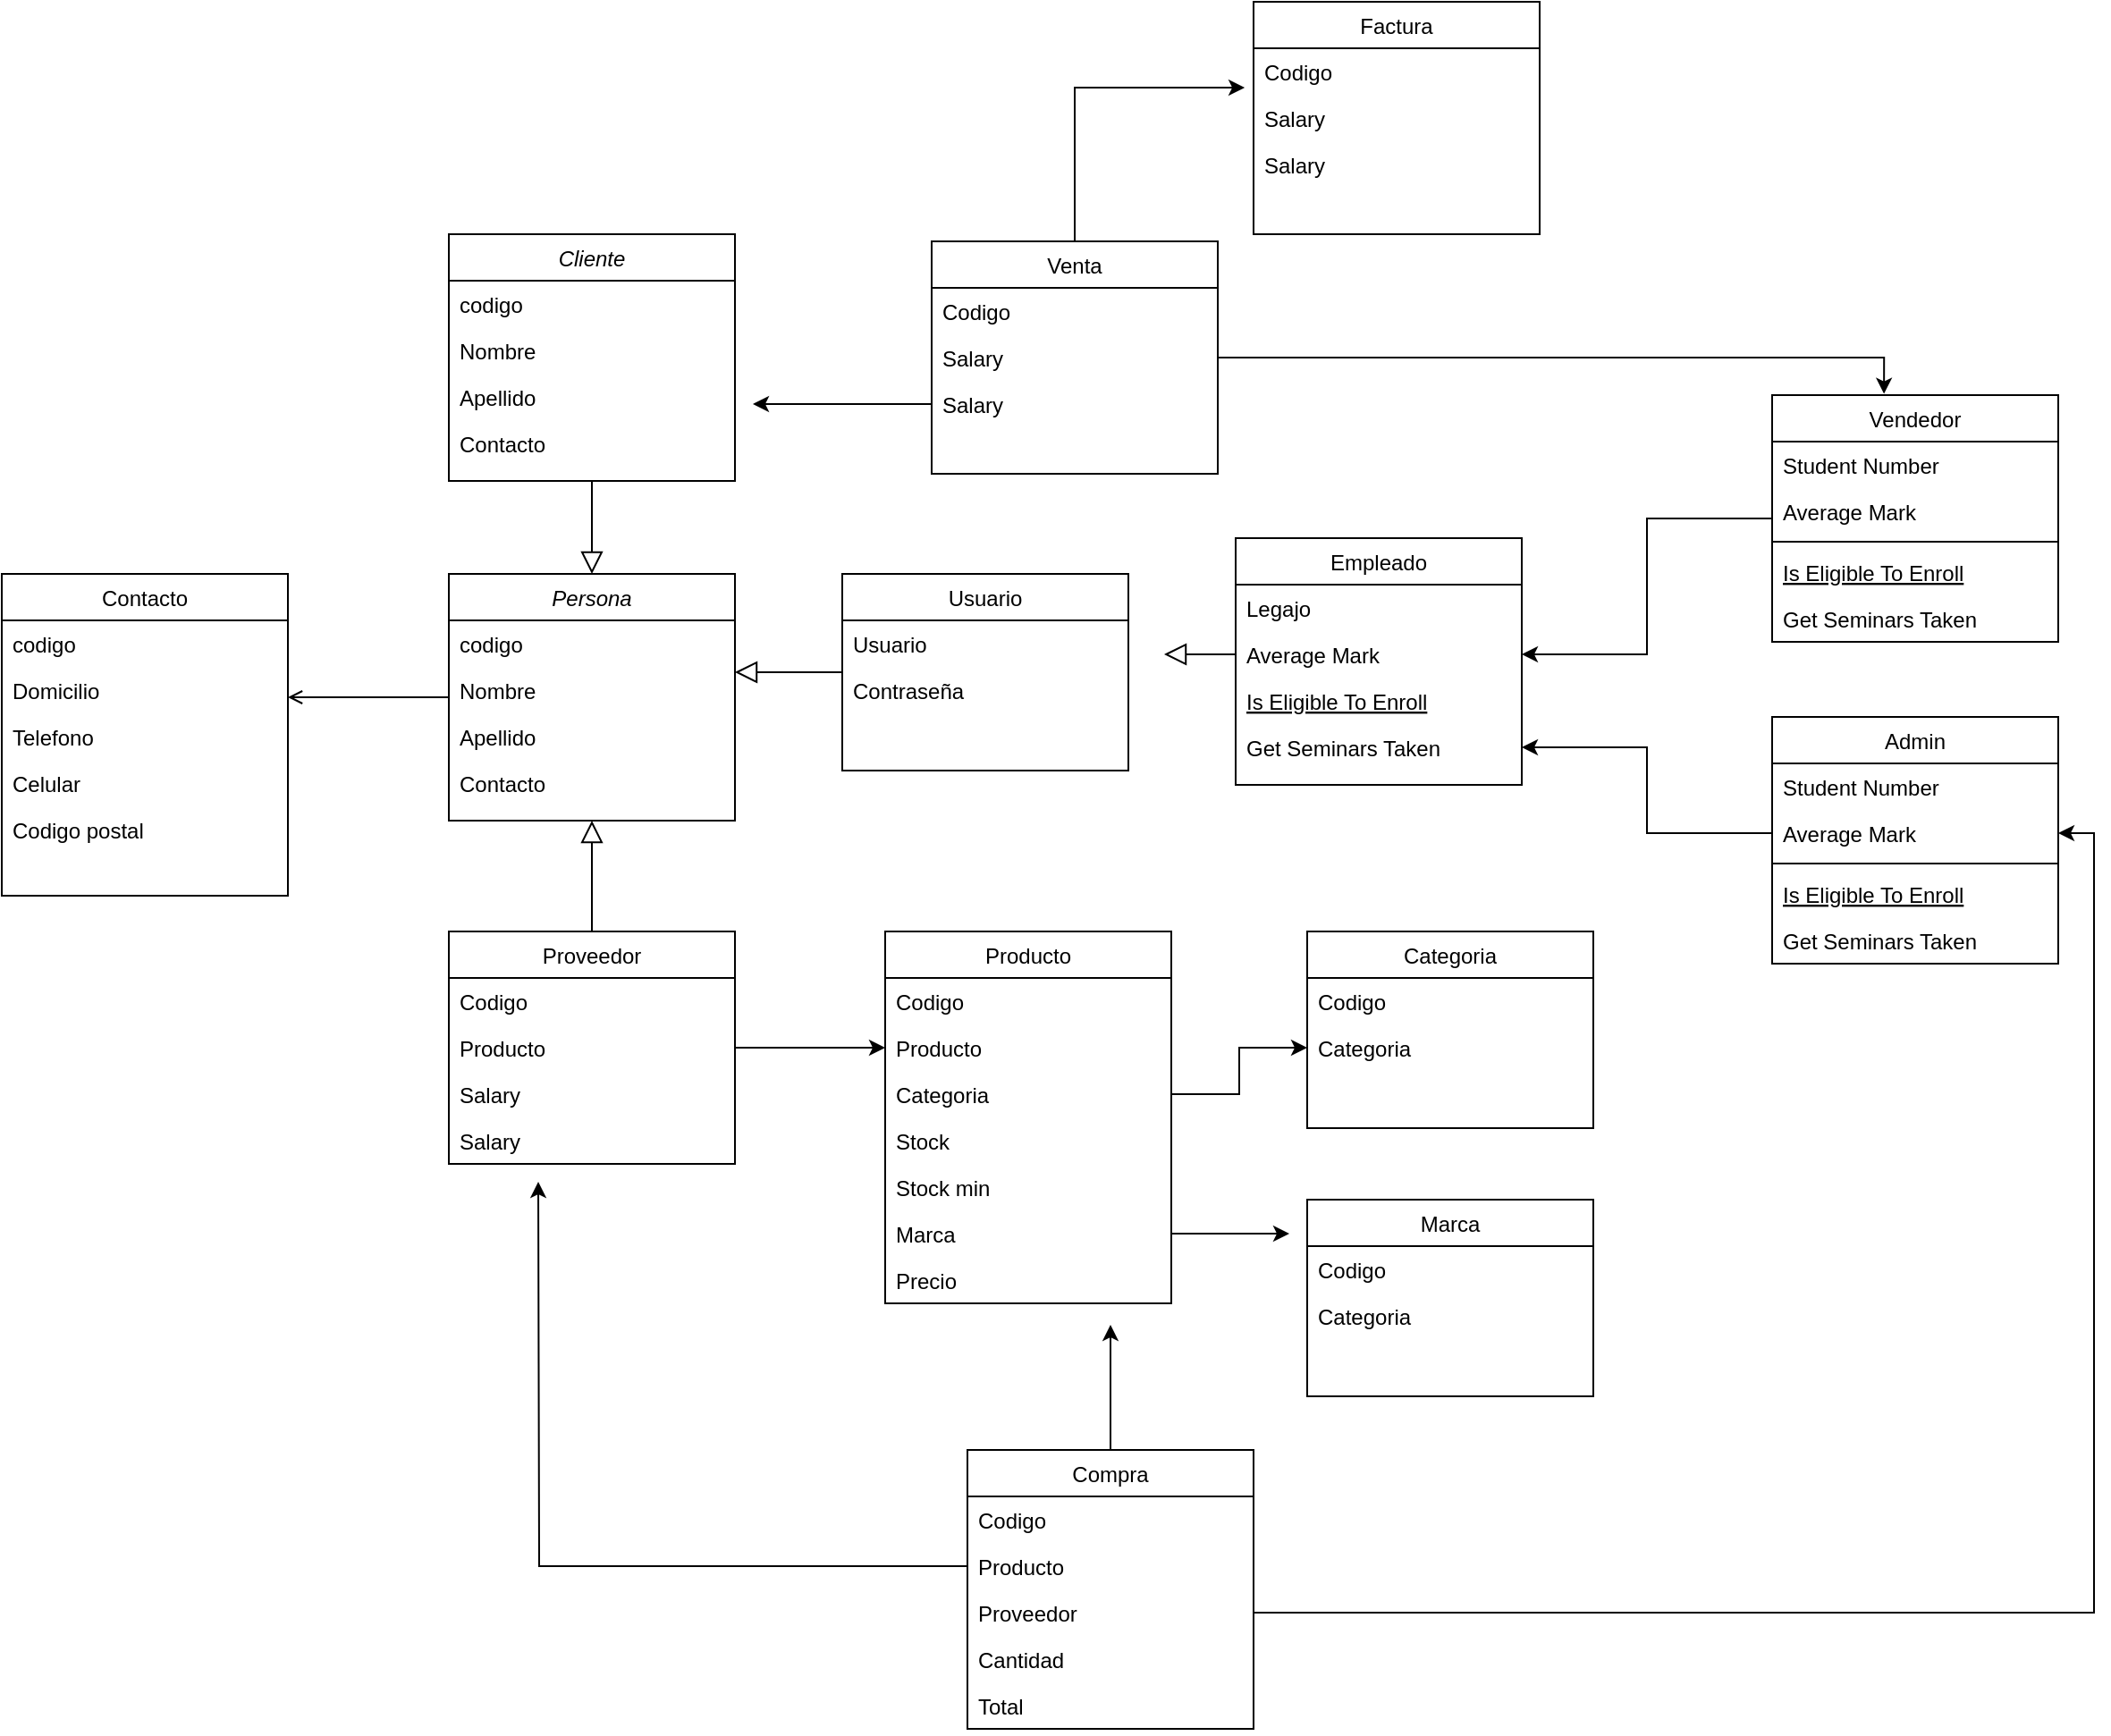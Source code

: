 <mxfile version="21.4.0" type="device">
  <diagram id="C5RBs43oDa-KdzZeNtuy" name="Page-1">
    <mxGraphModel dx="2744" dy="2011" grid="1" gridSize="10" guides="1" tooltips="1" connect="1" arrows="1" fold="1" page="1" pageScale="1" pageWidth="827" pageHeight="1169" math="0" shadow="0">
      <root>
        <mxCell id="WIyWlLk6GJQsqaUBKTNV-0" />
        <mxCell id="WIyWlLk6GJQsqaUBKTNV-1" parent="WIyWlLk6GJQsqaUBKTNV-0" />
        <mxCell id="zkfFHV4jXpPFQw0GAbJ--0" value="Persona" style="swimlane;fontStyle=2;align=center;verticalAlign=top;childLayout=stackLayout;horizontal=1;startSize=26;horizontalStack=0;resizeParent=1;resizeLast=0;collapsible=1;marginBottom=0;rounded=0;shadow=0;strokeWidth=1;" parent="WIyWlLk6GJQsqaUBKTNV-1" vertex="1">
          <mxGeometry x="10" y="60" width="160" height="138" as="geometry">
            <mxRectangle x="230" y="140" width="160" height="26" as="alternateBounds" />
          </mxGeometry>
        </mxCell>
        <mxCell id="zkfFHV4jXpPFQw0GAbJ--1" value="codigo" style="text;align=left;verticalAlign=top;spacingLeft=4;spacingRight=4;overflow=hidden;rotatable=0;points=[[0,0.5],[1,0.5]];portConstraint=eastwest;" parent="zkfFHV4jXpPFQw0GAbJ--0" vertex="1">
          <mxGeometry y="26" width="160" height="26" as="geometry" />
        </mxCell>
        <mxCell id="zkfFHV4jXpPFQw0GAbJ--2" value="Nombre" style="text;align=left;verticalAlign=top;spacingLeft=4;spacingRight=4;overflow=hidden;rotatable=0;points=[[0,0.5],[1,0.5]];portConstraint=eastwest;rounded=0;shadow=0;html=0;" parent="zkfFHV4jXpPFQw0GAbJ--0" vertex="1">
          <mxGeometry y="52" width="160" height="26" as="geometry" />
        </mxCell>
        <mxCell id="zkfFHV4jXpPFQw0GAbJ--3" value="Apellido" style="text;align=left;verticalAlign=top;spacingLeft=4;spacingRight=4;overflow=hidden;rotatable=0;points=[[0,0.5],[1,0.5]];portConstraint=eastwest;rounded=0;shadow=0;html=0;" parent="zkfFHV4jXpPFQw0GAbJ--0" vertex="1">
          <mxGeometry y="78" width="160" height="26" as="geometry" />
        </mxCell>
        <mxCell id="zkfFHV4jXpPFQw0GAbJ--5" value="Contacto" style="text;align=left;verticalAlign=top;spacingLeft=4;spacingRight=4;overflow=hidden;rotatable=0;points=[[0,0.5],[1,0.5]];portConstraint=eastwest;" parent="zkfFHV4jXpPFQw0GAbJ--0" vertex="1">
          <mxGeometry y="104" width="160" height="26" as="geometry" />
        </mxCell>
        <mxCell id="zkfFHV4jXpPFQw0GAbJ--6" value="Usuario" style="swimlane;fontStyle=0;align=center;verticalAlign=top;childLayout=stackLayout;horizontal=1;startSize=26;horizontalStack=0;resizeParent=1;resizeLast=0;collapsible=1;marginBottom=0;rounded=0;shadow=0;strokeWidth=1;" parent="WIyWlLk6GJQsqaUBKTNV-1" vertex="1">
          <mxGeometry x="230" y="60" width="160" height="110" as="geometry">
            <mxRectangle x="130" y="380" width="160" height="26" as="alternateBounds" />
          </mxGeometry>
        </mxCell>
        <mxCell id="zkfFHV4jXpPFQw0GAbJ--7" value="Usuario" style="text;align=left;verticalAlign=top;spacingLeft=4;spacingRight=4;overflow=hidden;rotatable=0;points=[[0,0.5],[1,0.5]];portConstraint=eastwest;" parent="zkfFHV4jXpPFQw0GAbJ--6" vertex="1">
          <mxGeometry y="26" width="160" height="26" as="geometry" />
        </mxCell>
        <mxCell id="zkfFHV4jXpPFQw0GAbJ--8" value="Contraseña" style="text;align=left;verticalAlign=top;spacingLeft=4;spacingRight=4;overflow=hidden;rotatable=0;points=[[0,0.5],[1,0.5]];portConstraint=eastwest;rounded=0;shadow=0;html=0;" parent="zkfFHV4jXpPFQw0GAbJ--6" vertex="1">
          <mxGeometry y="52" width="160" height="26" as="geometry" />
        </mxCell>
        <mxCell id="zkfFHV4jXpPFQw0GAbJ--12" value="" style="endArrow=block;endSize=10;endFill=0;shadow=0;strokeWidth=1;rounded=0;edgeStyle=elbowEdgeStyle;elbow=vertical;" parent="WIyWlLk6GJQsqaUBKTNV-1" source="zkfFHV4jXpPFQw0GAbJ--6" target="zkfFHV4jXpPFQw0GAbJ--0" edge="1">
          <mxGeometry width="160" relative="1" as="geometry">
            <mxPoint x="200" y="203" as="sourcePoint" />
            <mxPoint x="200" y="203" as="targetPoint" />
          </mxGeometry>
        </mxCell>
        <mxCell id="zkfFHV4jXpPFQw0GAbJ--13" value="Proveedor" style="swimlane;fontStyle=0;align=center;verticalAlign=top;childLayout=stackLayout;horizontal=1;startSize=26;horizontalStack=0;resizeParent=1;resizeLast=0;collapsible=1;marginBottom=0;rounded=0;shadow=0;strokeWidth=1;" parent="WIyWlLk6GJQsqaUBKTNV-1" vertex="1">
          <mxGeometry x="10" y="260" width="160" height="130" as="geometry">
            <mxRectangle x="340" y="380" width="170" height="26" as="alternateBounds" />
          </mxGeometry>
        </mxCell>
        <mxCell id="zkfFHV4jXpPFQw0GAbJ--14" value="Codigo" style="text;align=left;verticalAlign=top;spacingLeft=4;spacingRight=4;overflow=hidden;rotatable=0;points=[[0,0.5],[1,0.5]];portConstraint=eastwest;" parent="zkfFHV4jXpPFQw0GAbJ--13" vertex="1">
          <mxGeometry y="26" width="160" height="26" as="geometry" />
        </mxCell>
        <mxCell id="gY0p06rOIcImpHpEjnP0-20" value="Producto" style="text;align=left;verticalAlign=top;spacingLeft=4;spacingRight=4;overflow=hidden;rotatable=0;points=[[0,0.5],[1,0.5]];portConstraint=eastwest;" parent="zkfFHV4jXpPFQw0GAbJ--13" vertex="1">
          <mxGeometry y="52" width="160" height="26" as="geometry" />
        </mxCell>
        <mxCell id="gY0p06rOIcImpHpEjnP0-21" value="Salary" style="text;align=left;verticalAlign=top;spacingLeft=4;spacingRight=4;overflow=hidden;rotatable=0;points=[[0,0.5],[1,0.5]];portConstraint=eastwest;" parent="zkfFHV4jXpPFQw0GAbJ--13" vertex="1">
          <mxGeometry y="78" width="160" height="26" as="geometry" />
        </mxCell>
        <mxCell id="gY0p06rOIcImpHpEjnP0-22" value="Salary" style="text;align=left;verticalAlign=top;spacingLeft=4;spacingRight=4;overflow=hidden;rotatable=0;points=[[0,0.5],[1,0.5]];portConstraint=eastwest;" parent="zkfFHV4jXpPFQw0GAbJ--13" vertex="1">
          <mxGeometry y="104" width="160" height="26" as="geometry" />
        </mxCell>
        <mxCell id="zkfFHV4jXpPFQw0GAbJ--16" value="" style="endArrow=block;endSize=10;endFill=0;shadow=0;strokeWidth=1;rounded=0;edgeStyle=elbowEdgeStyle;elbow=vertical;" parent="WIyWlLk6GJQsqaUBKTNV-1" source="zkfFHV4jXpPFQw0GAbJ--13" target="zkfFHV4jXpPFQw0GAbJ--0" edge="1">
          <mxGeometry width="160" relative="1" as="geometry">
            <mxPoint x="210" y="373" as="sourcePoint" />
            <mxPoint x="310" y="271" as="targetPoint" />
          </mxGeometry>
        </mxCell>
        <mxCell id="zkfFHV4jXpPFQw0GAbJ--17" value="Contacto" style="swimlane;fontStyle=0;align=center;verticalAlign=top;childLayout=stackLayout;horizontal=1;startSize=26;horizontalStack=0;resizeParent=1;resizeLast=0;collapsible=1;marginBottom=0;rounded=0;shadow=0;strokeWidth=1;" parent="WIyWlLk6GJQsqaUBKTNV-1" vertex="1">
          <mxGeometry x="-240" y="60" width="160" height="180" as="geometry">
            <mxRectangle x="550" y="140" width="160" height="26" as="alternateBounds" />
          </mxGeometry>
        </mxCell>
        <mxCell id="zkfFHV4jXpPFQw0GAbJ--18" value="codigo" style="text;align=left;verticalAlign=top;spacingLeft=4;spacingRight=4;overflow=hidden;rotatable=0;points=[[0,0.5],[1,0.5]];portConstraint=eastwest;" parent="zkfFHV4jXpPFQw0GAbJ--17" vertex="1">
          <mxGeometry y="26" width="160" height="26" as="geometry" />
        </mxCell>
        <mxCell id="zkfFHV4jXpPFQw0GAbJ--19" value="Domicilio" style="text;align=left;verticalAlign=top;spacingLeft=4;spacingRight=4;overflow=hidden;rotatable=0;points=[[0,0.5],[1,0.5]];portConstraint=eastwest;rounded=0;shadow=0;html=0;" parent="zkfFHV4jXpPFQw0GAbJ--17" vertex="1">
          <mxGeometry y="52" width="160" height="26" as="geometry" />
        </mxCell>
        <mxCell id="zkfFHV4jXpPFQw0GAbJ--20" value="Telefono" style="text;align=left;verticalAlign=top;spacingLeft=4;spacingRight=4;overflow=hidden;rotatable=0;points=[[0,0.5],[1,0.5]];portConstraint=eastwest;rounded=0;shadow=0;html=0;" parent="zkfFHV4jXpPFQw0GAbJ--17" vertex="1">
          <mxGeometry y="78" width="160" height="26" as="geometry" />
        </mxCell>
        <mxCell id="zkfFHV4jXpPFQw0GAbJ--21" value="Celular" style="text;align=left;verticalAlign=top;spacingLeft=4;spacingRight=4;overflow=hidden;rotatable=0;points=[[0,0.5],[1,0.5]];portConstraint=eastwest;rounded=0;shadow=0;html=0;" parent="zkfFHV4jXpPFQw0GAbJ--17" vertex="1">
          <mxGeometry y="104" width="160" height="26" as="geometry" />
        </mxCell>
        <mxCell id="zkfFHV4jXpPFQw0GAbJ--22" value="Codigo postal" style="text;align=left;verticalAlign=top;spacingLeft=4;spacingRight=4;overflow=hidden;rotatable=0;points=[[0,0.5],[1,0.5]];portConstraint=eastwest;rounded=0;shadow=0;html=0;" parent="zkfFHV4jXpPFQw0GAbJ--17" vertex="1">
          <mxGeometry y="130" width="160" height="26" as="geometry" />
        </mxCell>
        <mxCell id="zkfFHV4jXpPFQw0GAbJ--26" value="" style="endArrow=open;shadow=0;strokeWidth=1;rounded=0;endFill=1;edgeStyle=elbowEdgeStyle;elbow=vertical;" parent="WIyWlLk6GJQsqaUBKTNV-1" source="zkfFHV4jXpPFQw0GAbJ--0" target="zkfFHV4jXpPFQw0GAbJ--17" edge="1">
          <mxGeometry x="0.5" y="41" relative="1" as="geometry">
            <mxPoint x="380" y="192" as="sourcePoint" />
            <mxPoint x="540" y="192" as="targetPoint" />
            <mxPoint x="-40" y="32" as="offset" />
          </mxGeometry>
        </mxCell>
        <mxCell id="gY0p06rOIcImpHpEjnP0-1" value="Empleado" style="swimlane;fontStyle=0;align=center;verticalAlign=top;childLayout=stackLayout;horizontal=1;startSize=26;horizontalStack=0;resizeParent=1;resizeLast=0;collapsible=1;marginBottom=0;rounded=0;shadow=0;strokeWidth=1;" parent="WIyWlLk6GJQsqaUBKTNV-1" vertex="1">
          <mxGeometry x="450" y="40" width="160" height="138" as="geometry">
            <mxRectangle x="130" y="380" width="160" height="26" as="alternateBounds" />
          </mxGeometry>
        </mxCell>
        <mxCell id="gY0p06rOIcImpHpEjnP0-2" value="Legajo" style="text;align=left;verticalAlign=top;spacingLeft=4;spacingRight=4;overflow=hidden;rotatable=0;points=[[0,0.5],[1,0.5]];portConstraint=eastwest;" parent="gY0p06rOIcImpHpEjnP0-1" vertex="1">
          <mxGeometry y="26" width="160" height="26" as="geometry" />
        </mxCell>
        <mxCell id="gY0p06rOIcImpHpEjnP0-41" style="edgeStyle=orthogonalEdgeStyle;rounded=0;orthogonalLoop=1;jettySize=auto;html=1;endArrow=block;endFill=0;endSize=10;" parent="gY0p06rOIcImpHpEjnP0-1" source="gY0p06rOIcImpHpEjnP0-3" edge="1">
          <mxGeometry relative="1" as="geometry">
            <mxPoint x="-40" y="65.0" as="targetPoint" />
          </mxGeometry>
        </mxCell>
        <mxCell id="gY0p06rOIcImpHpEjnP0-3" value="Average Mark" style="text;align=left;verticalAlign=top;spacingLeft=4;spacingRight=4;overflow=hidden;rotatable=0;points=[[0,0.5],[1,0.5]];portConstraint=eastwest;rounded=0;shadow=0;html=0;" parent="gY0p06rOIcImpHpEjnP0-1" vertex="1">
          <mxGeometry y="52" width="160" height="26" as="geometry" />
        </mxCell>
        <mxCell id="gY0p06rOIcImpHpEjnP0-5" value="Is Eligible To Enroll" style="text;align=left;verticalAlign=top;spacingLeft=4;spacingRight=4;overflow=hidden;rotatable=0;points=[[0,0.5],[1,0.5]];portConstraint=eastwest;fontStyle=4" parent="gY0p06rOIcImpHpEjnP0-1" vertex="1">
          <mxGeometry y="78" width="160" height="26" as="geometry" />
        </mxCell>
        <mxCell id="gY0p06rOIcImpHpEjnP0-6" value="Get Seminars Taken" style="text;align=left;verticalAlign=top;spacingLeft=4;spacingRight=4;overflow=hidden;rotatable=0;points=[[0,0.5],[1,0.5]];portConstraint=eastwest;" parent="gY0p06rOIcImpHpEjnP0-1" vertex="1">
          <mxGeometry y="104" width="160" height="26" as="geometry" />
        </mxCell>
        <mxCell id="gY0p06rOIcImpHpEjnP0-8" value="Admin" style="swimlane;fontStyle=0;align=center;verticalAlign=top;childLayout=stackLayout;horizontal=1;startSize=26;horizontalStack=0;resizeParent=1;resizeLast=0;collapsible=1;marginBottom=0;rounded=0;shadow=0;strokeWidth=1;" parent="WIyWlLk6GJQsqaUBKTNV-1" vertex="1">
          <mxGeometry x="750" y="140" width="160" height="138" as="geometry">
            <mxRectangle x="130" y="380" width="160" height="26" as="alternateBounds" />
          </mxGeometry>
        </mxCell>
        <mxCell id="gY0p06rOIcImpHpEjnP0-9" value="Student Number" style="text;align=left;verticalAlign=top;spacingLeft=4;spacingRight=4;overflow=hidden;rotatable=0;points=[[0,0.5],[1,0.5]];portConstraint=eastwest;" parent="gY0p06rOIcImpHpEjnP0-8" vertex="1">
          <mxGeometry y="26" width="160" height="26" as="geometry" />
        </mxCell>
        <mxCell id="gY0p06rOIcImpHpEjnP0-10" value="Average Mark" style="text;align=left;verticalAlign=top;spacingLeft=4;spacingRight=4;overflow=hidden;rotatable=0;points=[[0,0.5],[1,0.5]];portConstraint=eastwest;rounded=0;shadow=0;html=0;" parent="gY0p06rOIcImpHpEjnP0-8" vertex="1">
          <mxGeometry y="52" width="160" height="26" as="geometry" />
        </mxCell>
        <mxCell id="gY0p06rOIcImpHpEjnP0-11" value="" style="line;html=1;strokeWidth=1;align=left;verticalAlign=middle;spacingTop=-1;spacingLeft=3;spacingRight=3;rotatable=0;labelPosition=right;points=[];portConstraint=eastwest;" parent="gY0p06rOIcImpHpEjnP0-8" vertex="1">
          <mxGeometry y="78" width="160" height="8" as="geometry" />
        </mxCell>
        <mxCell id="gY0p06rOIcImpHpEjnP0-12" value="Is Eligible To Enroll" style="text;align=left;verticalAlign=top;spacingLeft=4;spacingRight=4;overflow=hidden;rotatable=0;points=[[0,0.5],[1,0.5]];portConstraint=eastwest;fontStyle=4" parent="gY0p06rOIcImpHpEjnP0-8" vertex="1">
          <mxGeometry y="86" width="160" height="26" as="geometry" />
        </mxCell>
        <mxCell id="gY0p06rOIcImpHpEjnP0-13" value="Get Seminars Taken" style="text;align=left;verticalAlign=top;spacingLeft=4;spacingRight=4;overflow=hidden;rotatable=0;points=[[0,0.5],[1,0.5]];portConstraint=eastwest;" parent="gY0p06rOIcImpHpEjnP0-8" vertex="1">
          <mxGeometry y="112" width="160" height="26" as="geometry" />
        </mxCell>
        <mxCell id="03LmjmCAUn9LY95Fj_EQ-32" style="edgeStyle=orthogonalEdgeStyle;rounded=0;orthogonalLoop=1;jettySize=auto;html=1;" edge="1" parent="WIyWlLk6GJQsqaUBKTNV-1" source="gY0p06rOIcImpHpEjnP0-14" target="gY0p06rOIcImpHpEjnP0-3">
          <mxGeometry relative="1" as="geometry" />
        </mxCell>
        <mxCell id="gY0p06rOIcImpHpEjnP0-14" value="Vendedor" style="swimlane;fontStyle=0;align=center;verticalAlign=top;childLayout=stackLayout;horizontal=1;startSize=26;horizontalStack=0;resizeParent=1;resizeLast=0;collapsible=1;marginBottom=0;rounded=0;shadow=0;strokeWidth=1;" parent="WIyWlLk6GJQsqaUBKTNV-1" vertex="1">
          <mxGeometry x="750" y="-40" width="160" height="138" as="geometry">
            <mxRectangle x="130" y="380" width="160" height="26" as="alternateBounds" />
          </mxGeometry>
        </mxCell>
        <mxCell id="gY0p06rOIcImpHpEjnP0-15" value="Student Number" style="text;align=left;verticalAlign=top;spacingLeft=4;spacingRight=4;overflow=hidden;rotatable=0;points=[[0,0.5],[1,0.5]];portConstraint=eastwest;" parent="gY0p06rOIcImpHpEjnP0-14" vertex="1">
          <mxGeometry y="26" width="160" height="26" as="geometry" />
        </mxCell>
        <mxCell id="gY0p06rOIcImpHpEjnP0-16" value="Average Mark" style="text;align=left;verticalAlign=top;spacingLeft=4;spacingRight=4;overflow=hidden;rotatable=0;points=[[0,0.5],[1,0.5]];portConstraint=eastwest;rounded=0;shadow=0;html=0;" parent="gY0p06rOIcImpHpEjnP0-14" vertex="1">
          <mxGeometry y="52" width="160" height="26" as="geometry" />
        </mxCell>
        <mxCell id="gY0p06rOIcImpHpEjnP0-17" value="" style="line;html=1;strokeWidth=1;align=left;verticalAlign=middle;spacingTop=-1;spacingLeft=3;spacingRight=3;rotatable=0;labelPosition=right;points=[];portConstraint=eastwest;" parent="gY0p06rOIcImpHpEjnP0-14" vertex="1">
          <mxGeometry y="78" width="160" height="8" as="geometry" />
        </mxCell>
        <mxCell id="gY0p06rOIcImpHpEjnP0-18" value="Is Eligible To Enroll" style="text;align=left;verticalAlign=top;spacingLeft=4;spacingRight=4;overflow=hidden;rotatable=0;points=[[0,0.5],[1,0.5]];portConstraint=eastwest;fontStyle=4" parent="gY0p06rOIcImpHpEjnP0-14" vertex="1">
          <mxGeometry y="86" width="160" height="26" as="geometry" />
        </mxCell>
        <mxCell id="gY0p06rOIcImpHpEjnP0-19" value="Get Seminars Taken" style="text;align=left;verticalAlign=top;spacingLeft=4;spacingRight=4;overflow=hidden;rotatable=0;points=[[0,0.5],[1,0.5]];portConstraint=eastwest;" parent="gY0p06rOIcImpHpEjnP0-14" vertex="1">
          <mxGeometry y="112" width="160" height="26" as="geometry" />
        </mxCell>
        <mxCell id="gY0p06rOIcImpHpEjnP0-23" value="Producto" style="swimlane;fontStyle=0;align=center;verticalAlign=top;childLayout=stackLayout;horizontal=1;startSize=26;horizontalStack=0;resizeParent=1;resizeLast=0;collapsible=1;marginBottom=0;rounded=0;shadow=0;strokeWidth=1;" parent="WIyWlLk6GJQsqaUBKTNV-1" vertex="1">
          <mxGeometry x="254" y="260" width="160" height="208" as="geometry">
            <mxRectangle x="340" y="380" width="170" height="26" as="alternateBounds" />
          </mxGeometry>
        </mxCell>
        <mxCell id="gY0p06rOIcImpHpEjnP0-24" value="Codigo" style="text;align=left;verticalAlign=top;spacingLeft=4;spacingRight=4;overflow=hidden;rotatable=0;points=[[0,0.5],[1,0.5]];portConstraint=eastwest;" parent="gY0p06rOIcImpHpEjnP0-23" vertex="1">
          <mxGeometry y="26" width="160" height="26" as="geometry" />
        </mxCell>
        <mxCell id="gY0p06rOIcImpHpEjnP0-25" value="Producto" style="text;align=left;verticalAlign=top;spacingLeft=4;spacingRight=4;overflow=hidden;rotatable=0;points=[[0,0.5],[1,0.5]];portConstraint=eastwest;" parent="gY0p06rOIcImpHpEjnP0-23" vertex="1">
          <mxGeometry y="52" width="160" height="26" as="geometry" />
        </mxCell>
        <mxCell id="gY0p06rOIcImpHpEjnP0-30" value="Categoria" style="text;align=left;verticalAlign=top;spacingLeft=4;spacingRight=4;overflow=hidden;rotatable=0;points=[[0,0.5],[1,0.5]];portConstraint=eastwest;" parent="gY0p06rOIcImpHpEjnP0-23" vertex="1">
          <mxGeometry y="78" width="160" height="26" as="geometry" />
        </mxCell>
        <mxCell id="gY0p06rOIcImpHpEjnP0-26" value="Stock" style="text;align=left;verticalAlign=top;spacingLeft=4;spacingRight=4;overflow=hidden;rotatable=0;points=[[0,0.5],[1,0.5]];portConstraint=eastwest;" parent="gY0p06rOIcImpHpEjnP0-23" vertex="1">
          <mxGeometry y="104" width="160" height="26" as="geometry" />
        </mxCell>
        <mxCell id="gY0p06rOIcImpHpEjnP0-27" value="Stock min" style="text;align=left;verticalAlign=top;spacingLeft=4;spacingRight=4;overflow=hidden;rotatable=0;points=[[0,0.5],[1,0.5]];portConstraint=eastwest;" parent="gY0p06rOIcImpHpEjnP0-23" vertex="1">
          <mxGeometry y="130" width="160" height="26" as="geometry" />
        </mxCell>
        <mxCell id="gY0p06rOIcImpHpEjnP0-40" style="edgeStyle=orthogonalEdgeStyle;rounded=0;orthogonalLoop=1;jettySize=auto;html=1;" parent="gY0p06rOIcImpHpEjnP0-23" source="gY0p06rOIcImpHpEjnP0-31" edge="1">
          <mxGeometry relative="1" as="geometry">
            <mxPoint x="226" y="169" as="targetPoint" />
          </mxGeometry>
        </mxCell>
        <mxCell id="gY0p06rOIcImpHpEjnP0-31" value="Marca" style="text;align=left;verticalAlign=top;spacingLeft=4;spacingRight=4;overflow=hidden;rotatable=0;points=[[0,0.5],[1,0.5]];portConstraint=eastwest;" parent="gY0p06rOIcImpHpEjnP0-23" vertex="1">
          <mxGeometry y="156" width="160" height="26" as="geometry" />
        </mxCell>
        <mxCell id="gY0p06rOIcImpHpEjnP0-29" value="Precio" style="text;align=left;verticalAlign=top;spacingLeft=4;spacingRight=4;overflow=hidden;rotatable=0;points=[[0,0.5],[1,0.5]];portConstraint=eastwest;" parent="gY0p06rOIcImpHpEjnP0-23" vertex="1">
          <mxGeometry y="182" width="160" height="26" as="geometry" />
        </mxCell>
        <mxCell id="gY0p06rOIcImpHpEjnP0-32" style="edgeStyle=orthogonalEdgeStyle;rounded=0;orthogonalLoop=1;jettySize=auto;html=1;entryX=0;entryY=0.5;entryDx=0;entryDy=0;" parent="WIyWlLk6GJQsqaUBKTNV-1" source="gY0p06rOIcImpHpEjnP0-20" target="gY0p06rOIcImpHpEjnP0-25" edge="1">
          <mxGeometry relative="1" as="geometry" />
        </mxCell>
        <mxCell id="gY0p06rOIcImpHpEjnP0-33" value="Categoria" style="swimlane;fontStyle=0;align=center;verticalAlign=top;childLayout=stackLayout;horizontal=1;startSize=26;horizontalStack=0;resizeParent=1;resizeLast=0;collapsible=1;marginBottom=0;rounded=0;shadow=0;strokeWidth=1;" parent="WIyWlLk6GJQsqaUBKTNV-1" vertex="1">
          <mxGeometry x="490" y="260" width="160" height="110" as="geometry">
            <mxRectangle x="130" y="380" width="160" height="26" as="alternateBounds" />
          </mxGeometry>
        </mxCell>
        <mxCell id="gY0p06rOIcImpHpEjnP0-34" value="Codigo    &#xa;" style="text;align=left;verticalAlign=top;spacingLeft=4;spacingRight=4;overflow=hidden;rotatable=0;points=[[0,0.5],[1,0.5]];portConstraint=eastwest;" parent="gY0p06rOIcImpHpEjnP0-33" vertex="1">
          <mxGeometry y="26" width="160" height="26" as="geometry" />
        </mxCell>
        <mxCell id="gY0p06rOIcImpHpEjnP0-35" value="Categoria" style="text;align=left;verticalAlign=top;spacingLeft=4;spacingRight=4;overflow=hidden;rotatable=0;points=[[0,0.5],[1,0.5]];portConstraint=eastwest;rounded=0;shadow=0;html=0;" parent="gY0p06rOIcImpHpEjnP0-33" vertex="1">
          <mxGeometry y="52" width="160" height="26" as="geometry" />
        </mxCell>
        <mxCell id="gY0p06rOIcImpHpEjnP0-36" value="Marca" style="swimlane;fontStyle=0;align=center;verticalAlign=top;childLayout=stackLayout;horizontal=1;startSize=26;horizontalStack=0;resizeParent=1;resizeLast=0;collapsible=1;marginBottom=0;rounded=0;shadow=0;strokeWidth=1;" parent="WIyWlLk6GJQsqaUBKTNV-1" vertex="1">
          <mxGeometry x="490" y="410" width="160" height="110" as="geometry">
            <mxRectangle x="130" y="380" width="160" height="26" as="alternateBounds" />
          </mxGeometry>
        </mxCell>
        <mxCell id="gY0p06rOIcImpHpEjnP0-37" value="Codigo" style="text;align=left;verticalAlign=top;spacingLeft=4;spacingRight=4;overflow=hidden;rotatable=0;points=[[0,0.5],[1,0.5]];portConstraint=eastwest;" parent="gY0p06rOIcImpHpEjnP0-36" vertex="1">
          <mxGeometry y="26" width="160" height="26" as="geometry" />
        </mxCell>
        <mxCell id="gY0p06rOIcImpHpEjnP0-38" value="Categoria&#xa;" style="text;align=left;verticalAlign=top;spacingLeft=4;spacingRight=4;overflow=hidden;rotatable=0;points=[[0,0.5],[1,0.5]];portConstraint=eastwest;rounded=0;shadow=0;html=0;" parent="gY0p06rOIcImpHpEjnP0-36" vertex="1">
          <mxGeometry y="52" width="160" height="26" as="geometry" />
        </mxCell>
        <mxCell id="gY0p06rOIcImpHpEjnP0-39" style="edgeStyle=orthogonalEdgeStyle;rounded=0;orthogonalLoop=1;jettySize=auto;html=1;entryX=0;entryY=0.5;entryDx=0;entryDy=0;" parent="WIyWlLk6GJQsqaUBKTNV-1" source="gY0p06rOIcImpHpEjnP0-30" target="gY0p06rOIcImpHpEjnP0-35" edge="1">
          <mxGeometry relative="1" as="geometry" />
        </mxCell>
        <mxCell id="gY0p06rOIcImpHpEjnP0-49" style="edgeStyle=orthogonalEdgeStyle;rounded=0;orthogonalLoop=1;jettySize=auto;html=1;entryX=0.5;entryY=0;entryDx=0;entryDy=0;endArrow=block;endFill=0;endSize=10;" parent="WIyWlLk6GJQsqaUBKTNV-1" source="gY0p06rOIcImpHpEjnP0-44" target="zkfFHV4jXpPFQw0GAbJ--0" edge="1">
          <mxGeometry relative="1" as="geometry" />
        </mxCell>
        <mxCell id="gY0p06rOIcImpHpEjnP0-44" value="Cliente" style="swimlane;fontStyle=2;align=center;verticalAlign=top;childLayout=stackLayout;horizontal=1;startSize=26;horizontalStack=0;resizeParent=1;resizeLast=0;collapsible=1;marginBottom=0;rounded=0;shadow=0;strokeWidth=1;" parent="WIyWlLk6GJQsqaUBKTNV-1" vertex="1">
          <mxGeometry x="10" y="-130" width="160" height="138" as="geometry">
            <mxRectangle x="230" y="140" width="160" height="26" as="alternateBounds" />
          </mxGeometry>
        </mxCell>
        <mxCell id="gY0p06rOIcImpHpEjnP0-45" value="codigo" style="text;align=left;verticalAlign=top;spacingLeft=4;spacingRight=4;overflow=hidden;rotatable=0;points=[[0,0.5],[1,0.5]];portConstraint=eastwest;" parent="gY0p06rOIcImpHpEjnP0-44" vertex="1">
          <mxGeometry y="26" width="160" height="26" as="geometry" />
        </mxCell>
        <mxCell id="gY0p06rOIcImpHpEjnP0-46" value="Nombre" style="text;align=left;verticalAlign=top;spacingLeft=4;spacingRight=4;overflow=hidden;rotatable=0;points=[[0,0.5],[1,0.5]];portConstraint=eastwest;rounded=0;shadow=0;html=0;" parent="gY0p06rOIcImpHpEjnP0-44" vertex="1">
          <mxGeometry y="52" width="160" height="26" as="geometry" />
        </mxCell>
        <mxCell id="gY0p06rOIcImpHpEjnP0-47" value="Apellido" style="text;align=left;verticalAlign=top;spacingLeft=4;spacingRight=4;overflow=hidden;rotatable=0;points=[[0,0.5],[1,0.5]];portConstraint=eastwest;rounded=0;shadow=0;html=0;" parent="gY0p06rOIcImpHpEjnP0-44" vertex="1">
          <mxGeometry y="78" width="160" height="26" as="geometry" />
        </mxCell>
        <mxCell id="gY0p06rOIcImpHpEjnP0-48" value="Contacto" style="text;align=left;verticalAlign=top;spacingLeft=4;spacingRight=4;overflow=hidden;rotatable=0;points=[[0,0.5],[1,0.5]];portConstraint=eastwest;" parent="gY0p06rOIcImpHpEjnP0-44" vertex="1">
          <mxGeometry y="104" width="160" height="26" as="geometry" />
        </mxCell>
        <mxCell id="03LmjmCAUn9LY95Fj_EQ-24" style="edgeStyle=orthogonalEdgeStyle;rounded=0;orthogonalLoop=1;jettySize=auto;html=1;entryX=-0.031;entryY=-0.154;entryDx=0;entryDy=0;entryPerimeter=0;" edge="1" parent="WIyWlLk6GJQsqaUBKTNV-1" source="03LmjmCAUn9LY95Fj_EQ-0" target="03LmjmCAUn9LY95Fj_EQ-11">
          <mxGeometry relative="1" as="geometry" />
        </mxCell>
        <mxCell id="03LmjmCAUn9LY95Fj_EQ-34" style="edgeStyle=orthogonalEdgeStyle;rounded=0;orthogonalLoop=1;jettySize=auto;html=1;entryX=0.391;entryY=-0.005;entryDx=0;entryDy=0;entryPerimeter=0;" edge="1" parent="WIyWlLk6GJQsqaUBKTNV-1" source="03LmjmCAUn9LY95Fj_EQ-0" target="gY0p06rOIcImpHpEjnP0-14">
          <mxGeometry relative="1" as="geometry" />
        </mxCell>
        <mxCell id="03LmjmCAUn9LY95Fj_EQ-0" value="Venta" style="swimlane;fontStyle=0;align=center;verticalAlign=top;childLayout=stackLayout;horizontal=1;startSize=26;horizontalStack=0;resizeParent=1;resizeLast=0;collapsible=1;marginBottom=0;rounded=0;shadow=0;strokeWidth=1;" vertex="1" parent="WIyWlLk6GJQsqaUBKTNV-1">
          <mxGeometry x="280" y="-126" width="160" height="130" as="geometry">
            <mxRectangle x="340" y="380" width="170" height="26" as="alternateBounds" />
          </mxGeometry>
        </mxCell>
        <mxCell id="03LmjmCAUn9LY95Fj_EQ-1" value="Codigo" style="text;align=left;verticalAlign=top;spacingLeft=4;spacingRight=4;overflow=hidden;rotatable=0;points=[[0,0.5],[1,0.5]];portConstraint=eastwest;" vertex="1" parent="03LmjmCAUn9LY95Fj_EQ-0">
          <mxGeometry y="26" width="160" height="26" as="geometry" />
        </mxCell>
        <mxCell id="03LmjmCAUn9LY95Fj_EQ-3" value="Salary" style="text;align=left;verticalAlign=top;spacingLeft=4;spacingRight=4;overflow=hidden;rotatable=0;points=[[0,0.5],[1,0.5]];portConstraint=eastwest;" vertex="1" parent="03LmjmCAUn9LY95Fj_EQ-0">
          <mxGeometry y="52" width="160" height="26" as="geometry" />
        </mxCell>
        <mxCell id="03LmjmCAUn9LY95Fj_EQ-25" style="edgeStyle=orthogonalEdgeStyle;rounded=0;orthogonalLoop=1;jettySize=auto;html=1;" edge="1" parent="03LmjmCAUn9LY95Fj_EQ-0" source="03LmjmCAUn9LY95Fj_EQ-4">
          <mxGeometry relative="1" as="geometry">
            <mxPoint x="-100" y="91" as="targetPoint" />
          </mxGeometry>
        </mxCell>
        <mxCell id="03LmjmCAUn9LY95Fj_EQ-4" value="Salary" style="text;align=left;verticalAlign=top;spacingLeft=4;spacingRight=4;overflow=hidden;rotatable=0;points=[[0,0.5],[1,0.5]];portConstraint=eastwest;" vertex="1" parent="03LmjmCAUn9LY95Fj_EQ-0">
          <mxGeometry y="78" width="160" height="26" as="geometry" />
        </mxCell>
        <mxCell id="03LmjmCAUn9LY95Fj_EQ-18" style="edgeStyle=orthogonalEdgeStyle;rounded=0;orthogonalLoop=1;jettySize=auto;html=1;" edge="1" parent="WIyWlLk6GJQsqaUBKTNV-1" source="03LmjmCAUn9LY95Fj_EQ-5">
          <mxGeometry relative="1" as="geometry">
            <mxPoint x="380" y="480" as="targetPoint" />
          </mxGeometry>
        </mxCell>
        <mxCell id="03LmjmCAUn9LY95Fj_EQ-5" value="Compra&#xa;" style="swimlane;fontStyle=0;align=center;verticalAlign=top;childLayout=stackLayout;horizontal=1;startSize=26;horizontalStack=0;resizeParent=1;resizeLast=0;collapsible=1;marginBottom=0;rounded=0;shadow=0;strokeWidth=1;" vertex="1" parent="WIyWlLk6GJQsqaUBKTNV-1">
          <mxGeometry x="300" y="550" width="160" height="156" as="geometry">
            <mxRectangle x="340" y="380" width="170" height="26" as="alternateBounds" />
          </mxGeometry>
        </mxCell>
        <mxCell id="03LmjmCAUn9LY95Fj_EQ-6" value="Codigo" style="text;align=left;verticalAlign=top;spacingLeft=4;spacingRight=4;overflow=hidden;rotatable=0;points=[[0,0.5],[1,0.5]];portConstraint=eastwest;" vertex="1" parent="03LmjmCAUn9LY95Fj_EQ-5">
          <mxGeometry y="26" width="160" height="26" as="geometry" />
        </mxCell>
        <mxCell id="03LmjmCAUn9LY95Fj_EQ-16" style="edgeStyle=orthogonalEdgeStyle;rounded=0;orthogonalLoop=1;jettySize=auto;html=1;" edge="1" parent="03LmjmCAUn9LY95Fj_EQ-5" source="03LmjmCAUn9LY95Fj_EQ-7">
          <mxGeometry relative="1" as="geometry">
            <mxPoint x="-240" y="-150" as="targetPoint" />
          </mxGeometry>
        </mxCell>
        <mxCell id="03LmjmCAUn9LY95Fj_EQ-7" value="Producto" style="text;align=left;verticalAlign=top;spacingLeft=4;spacingRight=4;overflow=hidden;rotatable=0;points=[[0,0.5],[1,0.5]];portConstraint=eastwest;" vertex="1" parent="03LmjmCAUn9LY95Fj_EQ-5">
          <mxGeometry y="52" width="160" height="26" as="geometry" />
        </mxCell>
        <mxCell id="03LmjmCAUn9LY95Fj_EQ-8" value="Proveedor" style="text;align=left;verticalAlign=top;spacingLeft=4;spacingRight=4;overflow=hidden;rotatable=0;points=[[0,0.5],[1,0.5]];portConstraint=eastwest;" vertex="1" parent="03LmjmCAUn9LY95Fj_EQ-5">
          <mxGeometry y="78" width="160" height="26" as="geometry" />
        </mxCell>
        <mxCell id="03LmjmCAUn9LY95Fj_EQ-14" value="Cantidad&#xa;" style="text;align=left;verticalAlign=top;spacingLeft=4;spacingRight=4;overflow=hidden;rotatable=0;points=[[0,0.5],[1,0.5]];portConstraint=eastwest;" vertex="1" parent="03LmjmCAUn9LY95Fj_EQ-5">
          <mxGeometry y="104" width="160" height="26" as="geometry" />
        </mxCell>
        <mxCell id="03LmjmCAUn9LY95Fj_EQ-15" value="Total&#xa;" style="text;align=left;verticalAlign=top;spacingLeft=4;spacingRight=4;overflow=hidden;rotatable=0;points=[[0,0.5],[1,0.5]];portConstraint=eastwest;" vertex="1" parent="03LmjmCAUn9LY95Fj_EQ-5">
          <mxGeometry y="130" width="160" height="26" as="geometry" />
        </mxCell>
        <mxCell id="03LmjmCAUn9LY95Fj_EQ-9" value="Factura" style="swimlane;fontStyle=0;align=center;verticalAlign=top;childLayout=stackLayout;horizontal=1;startSize=26;horizontalStack=0;resizeParent=1;resizeLast=0;collapsible=1;marginBottom=0;rounded=0;shadow=0;strokeWidth=1;" vertex="1" parent="WIyWlLk6GJQsqaUBKTNV-1">
          <mxGeometry x="460" y="-260" width="160" height="130" as="geometry">
            <mxRectangle x="340" y="380" width="170" height="26" as="alternateBounds" />
          </mxGeometry>
        </mxCell>
        <mxCell id="03LmjmCAUn9LY95Fj_EQ-10" value="Codigo" style="text;align=left;verticalAlign=top;spacingLeft=4;spacingRight=4;overflow=hidden;rotatable=0;points=[[0,0.5],[1,0.5]];portConstraint=eastwest;" vertex="1" parent="03LmjmCAUn9LY95Fj_EQ-9">
          <mxGeometry y="26" width="160" height="26" as="geometry" />
        </mxCell>
        <mxCell id="03LmjmCAUn9LY95Fj_EQ-11" value="Salary" style="text;align=left;verticalAlign=top;spacingLeft=4;spacingRight=4;overflow=hidden;rotatable=0;points=[[0,0.5],[1,0.5]];portConstraint=eastwest;" vertex="1" parent="03LmjmCAUn9LY95Fj_EQ-9">
          <mxGeometry y="52" width="160" height="26" as="geometry" />
        </mxCell>
        <mxCell id="03LmjmCAUn9LY95Fj_EQ-12" value="Salary" style="text;align=left;verticalAlign=top;spacingLeft=4;spacingRight=4;overflow=hidden;rotatable=0;points=[[0,0.5],[1,0.5]];portConstraint=eastwest;" vertex="1" parent="03LmjmCAUn9LY95Fj_EQ-9">
          <mxGeometry y="78" width="160" height="26" as="geometry" />
        </mxCell>
        <mxCell id="03LmjmCAUn9LY95Fj_EQ-22" style="edgeStyle=orthogonalEdgeStyle;rounded=0;orthogonalLoop=1;jettySize=auto;html=1;entryX=1;entryY=0.5;entryDx=0;entryDy=0;" edge="1" parent="WIyWlLk6GJQsqaUBKTNV-1" source="03LmjmCAUn9LY95Fj_EQ-8" target="gY0p06rOIcImpHpEjnP0-10">
          <mxGeometry relative="1" as="geometry" />
        </mxCell>
        <mxCell id="03LmjmCAUn9LY95Fj_EQ-31" style="edgeStyle=orthogonalEdgeStyle;rounded=0;orthogonalLoop=1;jettySize=auto;html=1;entryX=1;entryY=0.5;entryDx=0;entryDy=0;" edge="1" parent="WIyWlLk6GJQsqaUBKTNV-1" source="gY0p06rOIcImpHpEjnP0-10" target="gY0p06rOIcImpHpEjnP0-6">
          <mxGeometry relative="1" as="geometry" />
        </mxCell>
      </root>
    </mxGraphModel>
  </diagram>
</mxfile>
